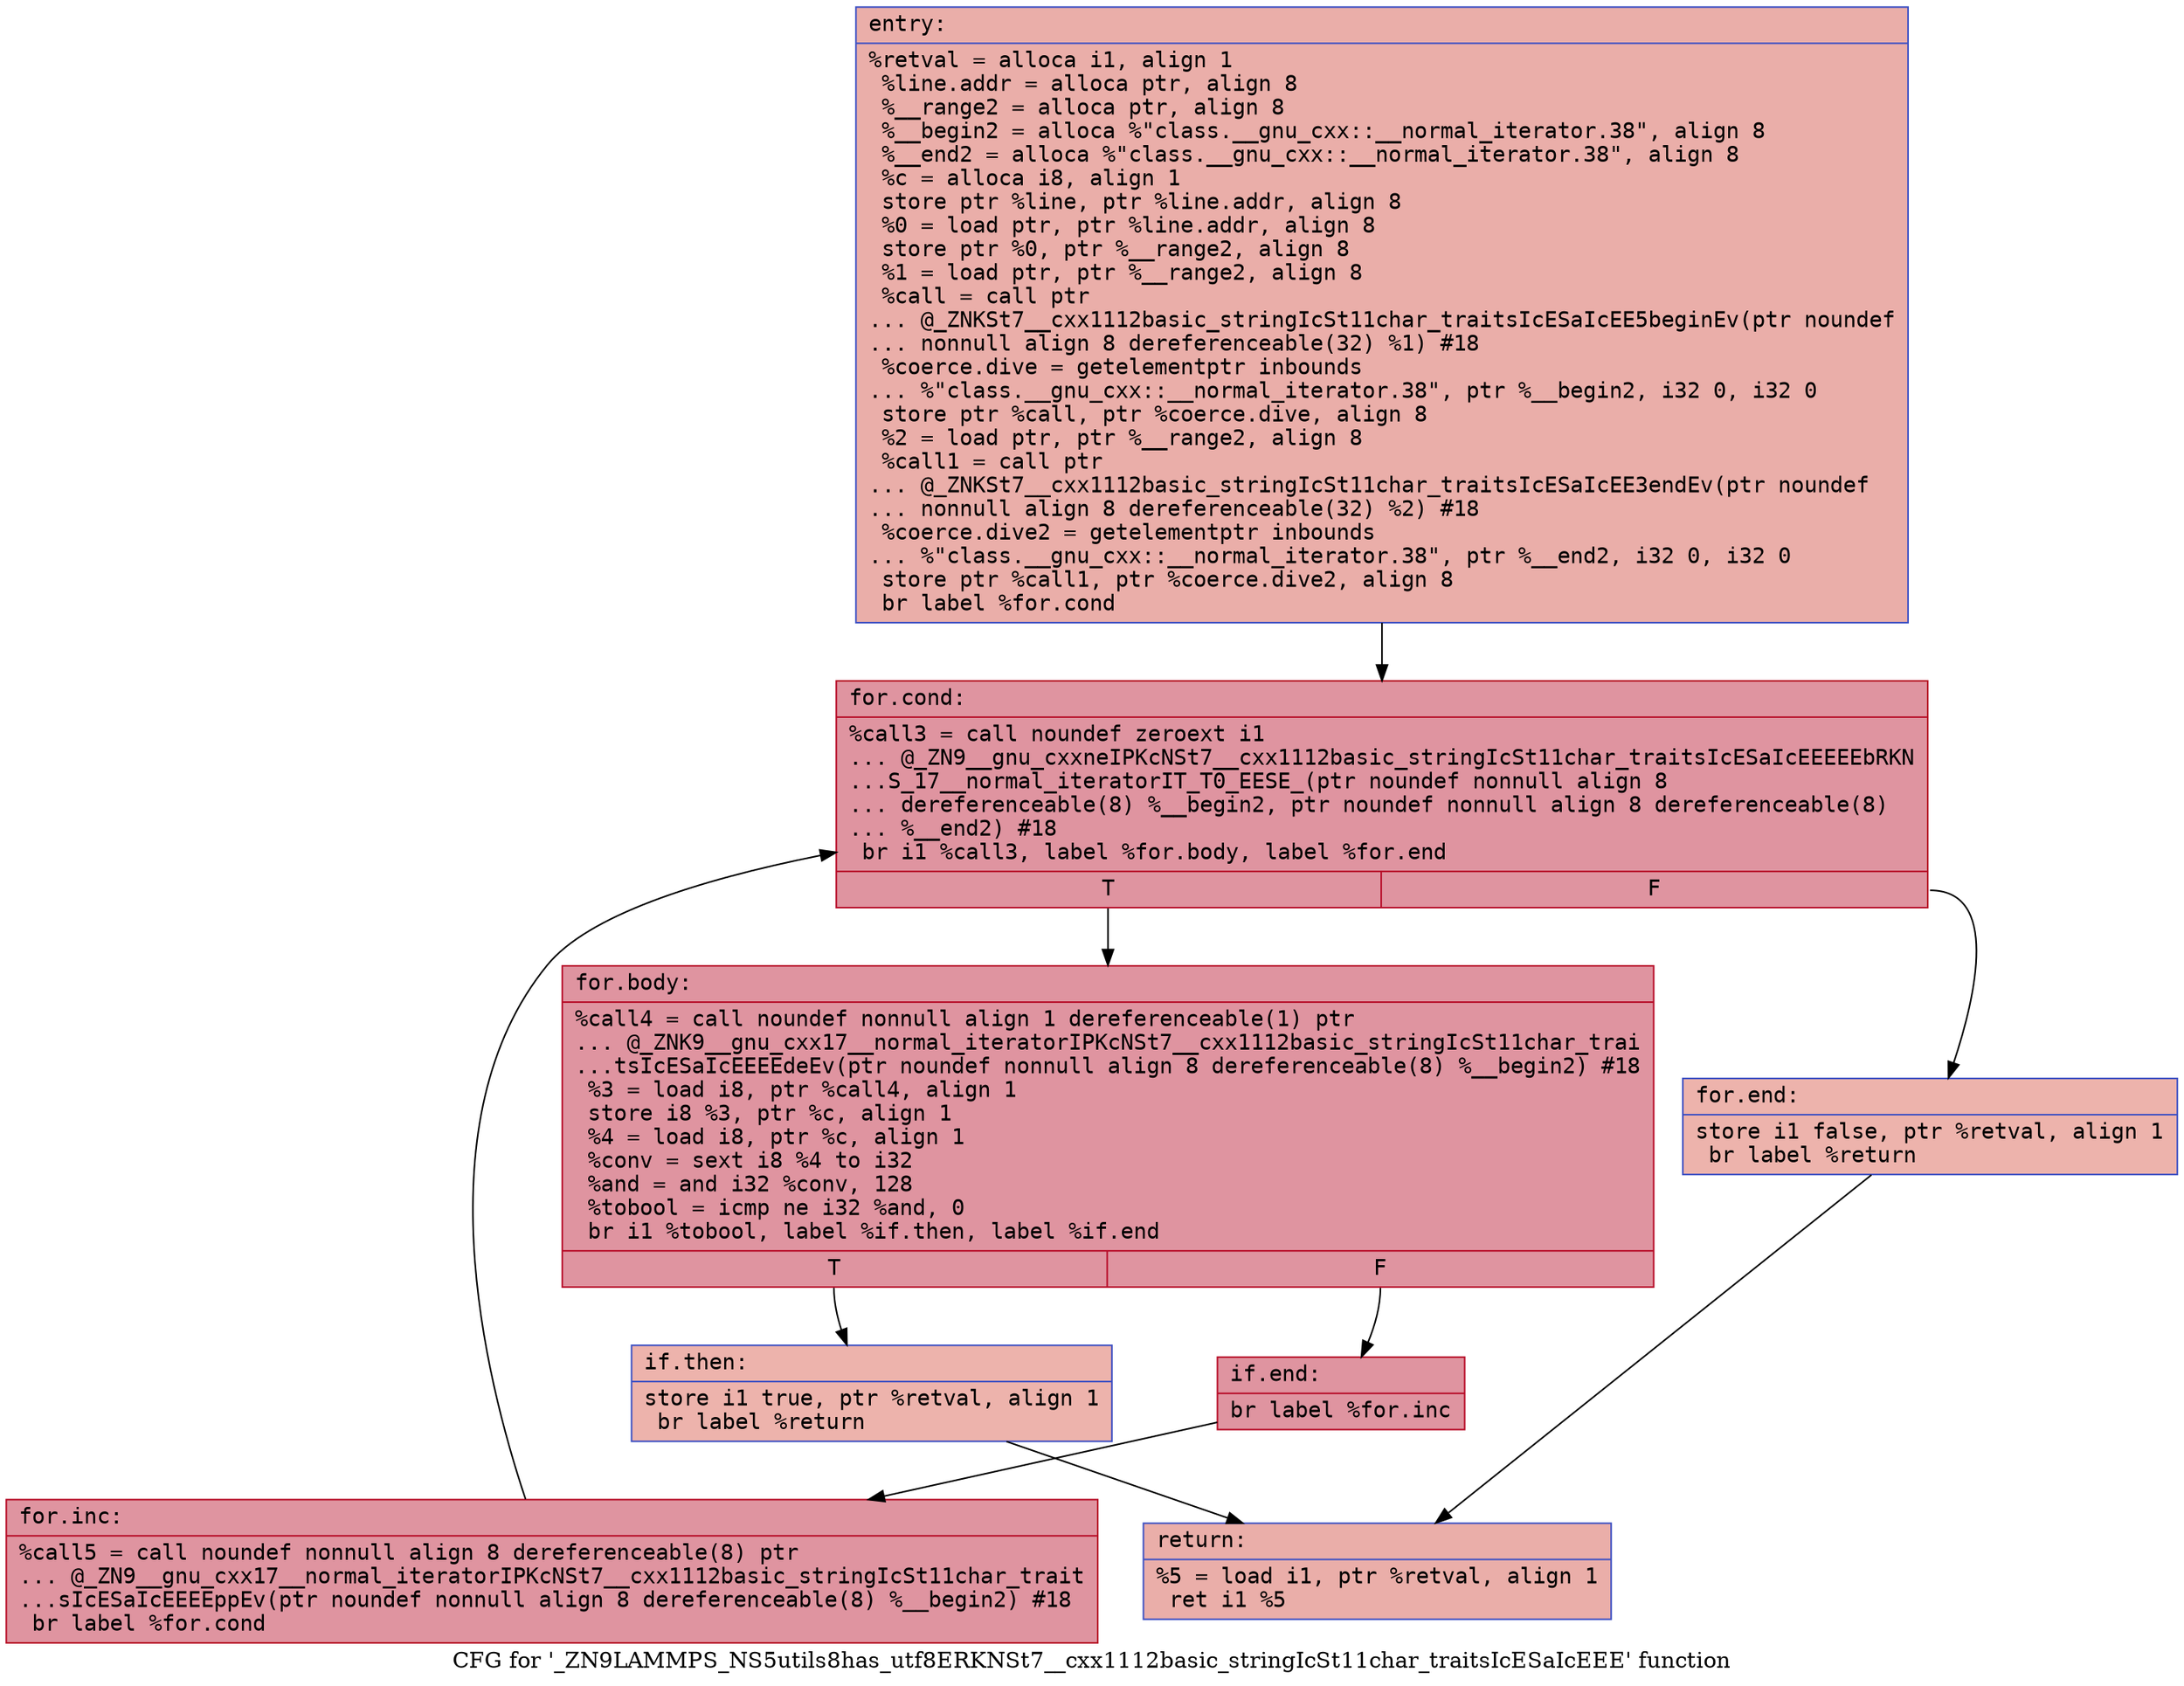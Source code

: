 digraph "CFG for '_ZN9LAMMPS_NS5utils8has_utf8ERKNSt7__cxx1112basic_stringIcSt11char_traitsIcESaIcEEE' function" {
	label="CFG for '_ZN9LAMMPS_NS5utils8has_utf8ERKNSt7__cxx1112basic_stringIcSt11char_traitsIcESaIcEEE' function";

	Node0x558416510400 [shape=record,color="#3d50c3ff", style=filled, fillcolor="#d0473d70" fontname="Courier",label="{entry:\l|  %retval = alloca i1, align 1\l  %line.addr = alloca ptr, align 8\l  %__range2 = alloca ptr, align 8\l  %__begin2 = alloca %\"class.__gnu_cxx::__normal_iterator.38\", align 8\l  %__end2 = alloca %\"class.__gnu_cxx::__normal_iterator.38\", align 8\l  %c = alloca i8, align 1\l  store ptr %line, ptr %line.addr, align 8\l  %0 = load ptr, ptr %line.addr, align 8\l  store ptr %0, ptr %__range2, align 8\l  %1 = load ptr, ptr %__range2, align 8\l  %call = call ptr\l... @_ZNKSt7__cxx1112basic_stringIcSt11char_traitsIcESaIcEE5beginEv(ptr noundef\l... nonnull align 8 dereferenceable(32) %1) #18\l  %coerce.dive = getelementptr inbounds\l... %\"class.__gnu_cxx::__normal_iterator.38\", ptr %__begin2, i32 0, i32 0\l  store ptr %call, ptr %coerce.dive, align 8\l  %2 = load ptr, ptr %__range2, align 8\l  %call1 = call ptr\l... @_ZNKSt7__cxx1112basic_stringIcSt11char_traitsIcESaIcEE3endEv(ptr noundef\l... nonnull align 8 dereferenceable(32) %2) #18\l  %coerce.dive2 = getelementptr inbounds\l... %\"class.__gnu_cxx::__normal_iterator.38\", ptr %__end2, i32 0, i32 0\l  store ptr %call1, ptr %coerce.dive2, align 8\l  br label %for.cond\l}"];
	Node0x558416510400 -> Node0x558416512ed0[tooltip="entry -> for.cond\nProbability 100.00%" ];
	Node0x558416512ed0 [shape=record,color="#b70d28ff", style=filled, fillcolor="#b70d2870" fontname="Courier",label="{for.cond:\l|  %call3 = call noundef zeroext i1\l... @_ZN9__gnu_cxxneIPKcNSt7__cxx1112basic_stringIcSt11char_traitsIcESaIcEEEEEbRKN\l...S_17__normal_iteratorIT_T0_EESE_(ptr noundef nonnull align 8\l... dereferenceable(8) %__begin2, ptr noundef nonnull align 8 dereferenceable(8)\l... %__end2) #18\l  br i1 %call3, label %for.body, label %for.end\l|{<s0>T|<s1>F}}"];
	Node0x558416512ed0:s0 -> Node0x558416513bf0[tooltip="for.cond -> for.body\nProbability 96.88%" ];
	Node0x558416512ed0:s1 -> Node0x558416513c70[tooltip="for.cond -> for.end\nProbability 3.12%" ];
	Node0x558416513bf0 [shape=record,color="#b70d28ff", style=filled, fillcolor="#b70d2870" fontname="Courier",label="{for.body:\l|  %call4 = call noundef nonnull align 1 dereferenceable(1) ptr\l... @_ZNK9__gnu_cxx17__normal_iteratorIPKcNSt7__cxx1112basic_stringIcSt11char_trai\l...tsIcESaIcEEEEdeEv(ptr noundef nonnull align 8 dereferenceable(8) %__begin2) #18\l  %3 = load i8, ptr %call4, align 1\l  store i8 %3, ptr %c, align 1\l  %4 = load i8, ptr %c, align 1\l  %conv = sext i8 %4 to i32\l  %and = and i32 %conv, 128\l  %tobool = icmp ne i32 %and, 0\l  br i1 %tobool, label %if.then, label %if.end\l|{<s0>T|<s1>F}}"];
	Node0x558416513bf0:s0 -> Node0x5584165142d0[tooltip="for.body -> if.then\nProbability 3.12%" ];
	Node0x558416513bf0:s1 -> Node0x558416514340[tooltip="for.body -> if.end\nProbability 96.88%" ];
	Node0x5584165142d0 [shape=record,color="#3d50c3ff", style=filled, fillcolor="#d6524470" fontname="Courier",label="{if.then:\l|  store i1 true, ptr %retval, align 1\l  br label %return\l}"];
	Node0x5584165142d0 -> Node0x558416514500[tooltip="if.then -> return\nProbability 100.00%" ];
	Node0x558416514340 [shape=record,color="#b70d28ff", style=filled, fillcolor="#b70d2870" fontname="Courier",label="{if.end:\l|  br label %for.inc\l}"];
	Node0x558416514340 -> Node0x5584165145e0[tooltip="if.end -> for.inc\nProbability 100.00%" ];
	Node0x5584165145e0 [shape=record,color="#b70d28ff", style=filled, fillcolor="#b70d2870" fontname="Courier",label="{for.inc:\l|  %call5 = call noundef nonnull align 8 dereferenceable(8) ptr\l... @_ZN9__gnu_cxx17__normal_iteratorIPKcNSt7__cxx1112basic_stringIcSt11char_trait\l...sIcESaIcEEEEppEv(ptr noundef nonnull align 8 dereferenceable(8) %__begin2) #18\l  br label %for.cond\l}"];
	Node0x5584165145e0 -> Node0x558416512ed0[tooltip="for.inc -> for.cond\nProbability 100.00%" ];
	Node0x558416513c70 [shape=record,color="#3d50c3ff", style=filled, fillcolor="#d6524470" fontname="Courier",label="{for.end:\l|  store i1 false, ptr %retval, align 1\l  br label %return\l}"];
	Node0x558416513c70 -> Node0x558416514500[tooltip="for.end -> return\nProbability 100.00%" ];
	Node0x558416514500 [shape=record,color="#3d50c3ff", style=filled, fillcolor="#d0473d70" fontname="Courier",label="{return:\l|  %5 = load i1, ptr %retval, align 1\l  ret i1 %5\l}"];
}
